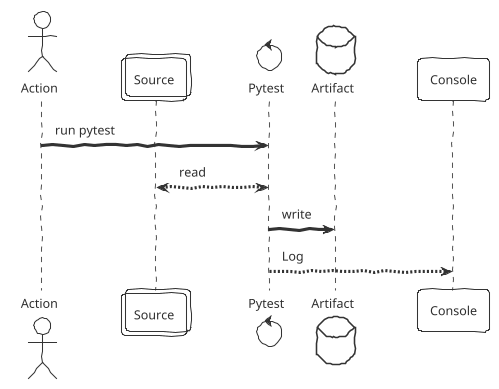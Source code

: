@startuml
!theme sketchy-outline
actor "Action" as test
collections "Source" as repo
control "Pytest" as runner
database "Artifact" as out
participant "Console" as log

'autonumber
test -> runner: run pytest
runner <--> repo: read
runner -> out: write
runner --> log: Log
@enduml
